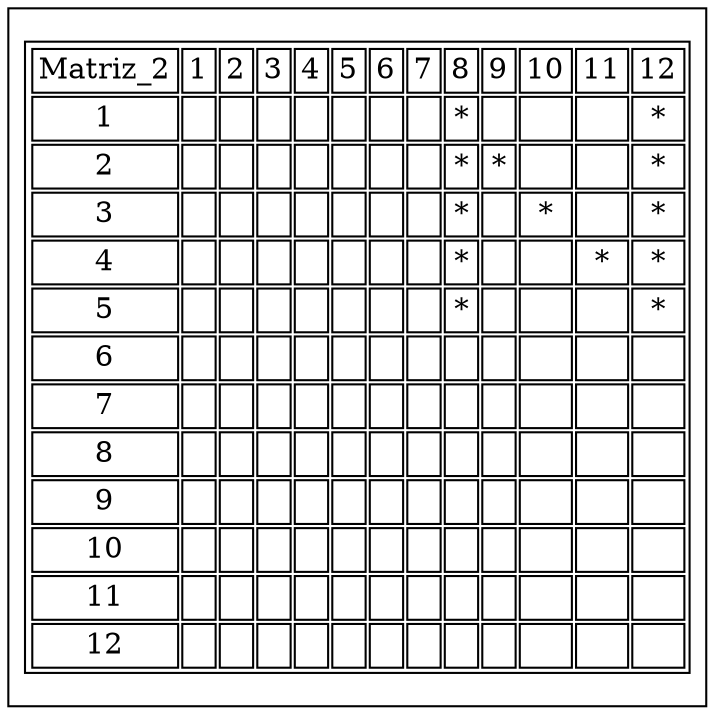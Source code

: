 graph G {
 subgraph tabla {
 node [shape = square]
Matriz_2[label=<
<TABLE border = "1">
<TR>
<TD border = "1">Matriz_2</TD>
<TD border = "1">1</TD>
<TD border = "1">2</TD>
<TD border = "1">3</TD>
<TD border = "1">4</TD>
<TD border = "1">5</TD>
<TD border = "1">6</TD>
<TD border = "1">7</TD>
<TD border = "1">8</TD>
<TD border = "1">9</TD>
<TD border = "1">10</TD>
<TD border = "1">11</TD>
<TD border = "1">12</TD>
</TR>
<TR>
<TD border="1">1</TD>
<TD border="1"> </TD>
<TD border="1"> </TD>
<TD border="1"> </TD>
<TD border="1"> </TD>
<TD border="1"> </TD>
<TD border="1"> </TD>
<TD border="1"> </TD>
<TD border="1">*</TD>
<TD border="1"> </TD>
<TD border="1"> </TD>
<TD border="1"> </TD>
<TD border="1">*</TD>
</TR>
<TR>
<TD border="1">2</TD>
<TD border="1"> </TD>
<TD border="1"> </TD>
<TD border="1"> </TD>
<TD border="1"> </TD>
<TD border="1"> </TD>
<TD border="1"> </TD>
<TD border="1"> </TD>
<TD border="1">*</TD>
<TD border="1">*</TD>
<TD border="1"> </TD>
<TD border="1"> </TD>
<TD border="1">*</TD>
</TR>
<TR>
<TD border="1">3</TD>
<TD border="1"> </TD>
<TD border="1"> </TD>
<TD border="1"> </TD>
<TD border="1"> </TD>
<TD border="1"> </TD>
<TD border="1"> </TD>
<TD border="1"> </TD>
<TD border="1">*</TD>
<TD border="1"> </TD>
<TD border="1">*</TD>
<TD border="1"> </TD>
<TD border="1">*</TD>
</TR>
<TR>
<TD border="1">4</TD>
<TD border="1"> </TD>
<TD border="1"> </TD>
<TD border="1"> </TD>
<TD border="1"> </TD>
<TD border="1"> </TD>
<TD border="1"> </TD>
<TD border="1"> </TD>
<TD border="1">*</TD>
<TD border="1"> </TD>
<TD border="1"> </TD>
<TD border="1">*</TD>
<TD border="1">*</TD>
</TR>
<TR>
<TD border="1">5</TD>
<TD border="1"> </TD>
<TD border="1"> </TD>
<TD border="1"> </TD>
<TD border="1"> </TD>
<TD border="1"> </TD>
<TD border="1"> </TD>
<TD border="1"> </TD>
<TD border="1">*</TD>
<TD border="1"> </TD>
<TD border="1"> </TD>
<TD border="1"> </TD>
<TD border="1">*</TD>
</TR>
<TR>
<TD border="1">6</TD>
<TD border="1"> </TD>
<TD border="1"> </TD>
<TD border="1"> </TD>
<TD border="1"> </TD>
<TD border="1"> </TD>
<TD border="1"> </TD>
<TD border="1"> </TD>
<TD border="1"> </TD>
<TD border="1"> </TD>
<TD border="1"> </TD>
<TD border="1"> </TD>
<TD border="1"> </TD>
</TR>
<TR>
<TD border="1">7</TD>
<TD border="1"> </TD>
<TD border="1"> </TD>
<TD border="1"> </TD>
<TD border="1"> </TD>
<TD border="1"> </TD>
<TD border="1"> </TD>
<TD border="1"> </TD>
<TD border="1"> </TD>
<TD border="1"> </TD>
<TD border="1"> </TD>
<TD border="1"> </TD>
<TD border="1"> </TD>
</TR>
<TR>
<TD border="1">8</TD>
<TD border="1"> </TD>
<TD border="1"> </TD>
<TD border="1"> </TD>
<TD border="1"> </TD>
<TD border="1"> </TD>
<TD border="1"> </TD>
<TD border="1"> </TD>
<TD border="1"> </TD>
<TD border="1"> </TD>
<TD border="1"> </TD>
<TD border="1"> </TD>
<TD border="1"> </TD>
</TR>
<TR>
<TD border="1">9</TD>
<TD border="1"> </TD>
<TD border="1"> </TD>
<TD border="1"> </TD>
<TD border="1"> </TD>
<TD border="1"> </TD>
<TD border="1"> </TD>
<TD border="1"> </TD>
<TD border="1"> </TD>
<TD border="1"> </TD>
<TD border="1"> </TD>
<TD border="1"> </TD>
<TD border="1"> </TD>
</TR>
<TR>
<TD border="1">10</TD>
<TD border="1"> </TD>
<TD border="1"> </TD>
<TD border="1"> </TD>
<TD border="1"> </TD>
<TD border="1"> </TD>
<TD border="1"> </TD>
<TD border="1"> </TD>
<TD border="1"> </TD>
<TD border="1"> </TD>
<TD border="1"> </TD>
<TD border="1"> </TD>
<TD border="1"> </TD>
</TR>
<TR>
<TD border="1">11</TD>
<TD border="1"> </TD>
<TD border="1"> </TD>
<TD border="1"> </TD>
<TD border="1"> </TD>
<TD border="1"> </TD>
<TD border="1"> </TD>
<TD border="1"> </TD>
<TD border="1"> </TD>
<TD border="1"> </TD>
<TD border="1"> </TD>
<TD border="1"> </TD>
<TD border="1"> </TD>
</TR>
<TR>
<TD border="1">12</TD>
<TD border="1"> </TD>
<TD border="1"> </TD>
<TD border="1"> </TD>
<TD border="1"> </TD>
<TD border="1"> </TD>
<TD border="1"> </TD>
<TD border="1"> </TD>
<TD border="1"> </TD>
<TD border="1"> </TD>
<TD border="1"> </TD>
<TD border="1"> </TD>
<TD border="1"> </TD>
</TR>
</TABLE>>];
}
}
